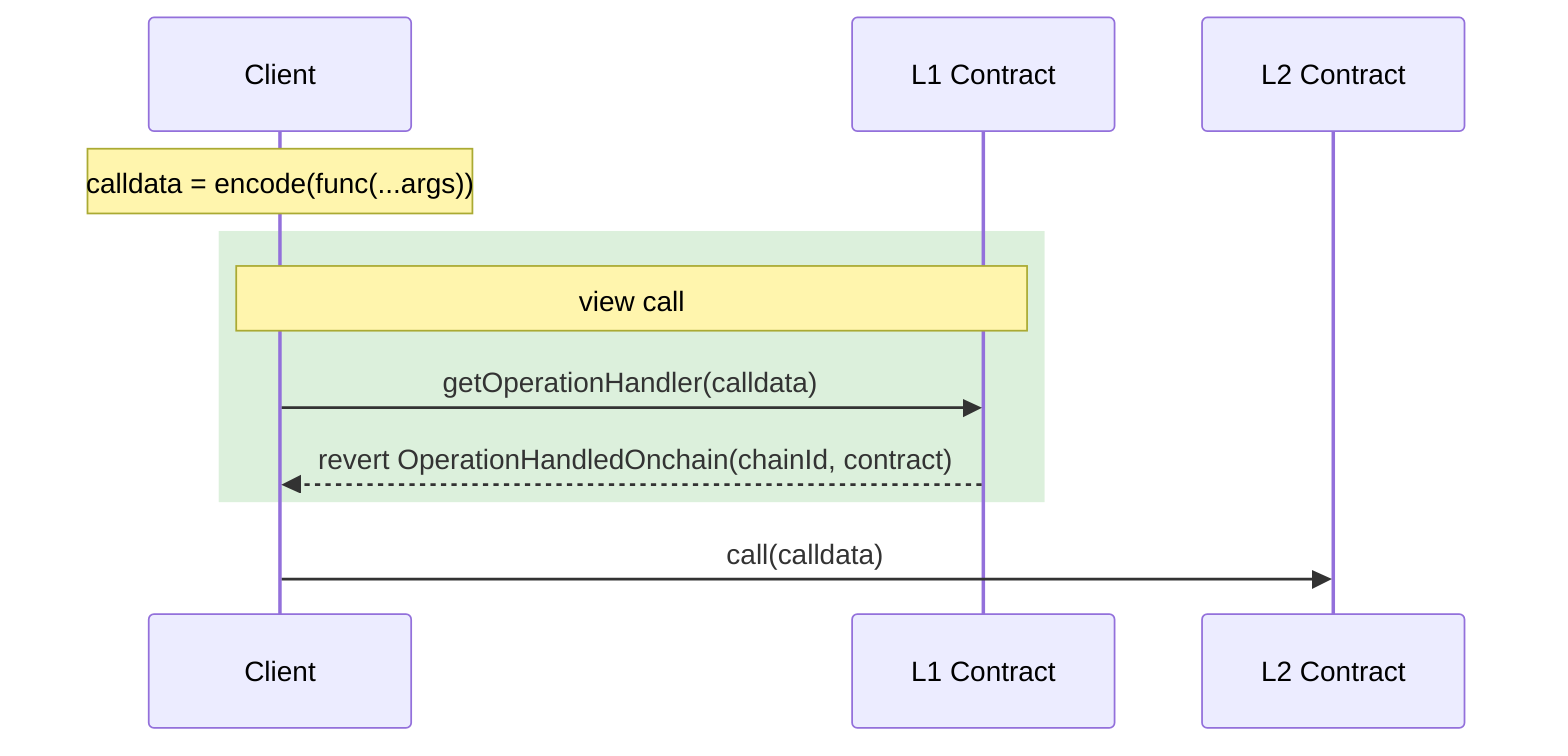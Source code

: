 sequenceDiagram
    Note over Client: calldata = encode(func(...args))
    rect rgb(220, 240, 220)
        Note over Client,L1 Contract: view call
        Client ->> L1 Contract: getOperationHandler(calldata)
        L1 Contract -->> Client: revert OperationHandledOnchain(chainId, contract)
    end
    Client ->> L2 Contract: call(calldata)